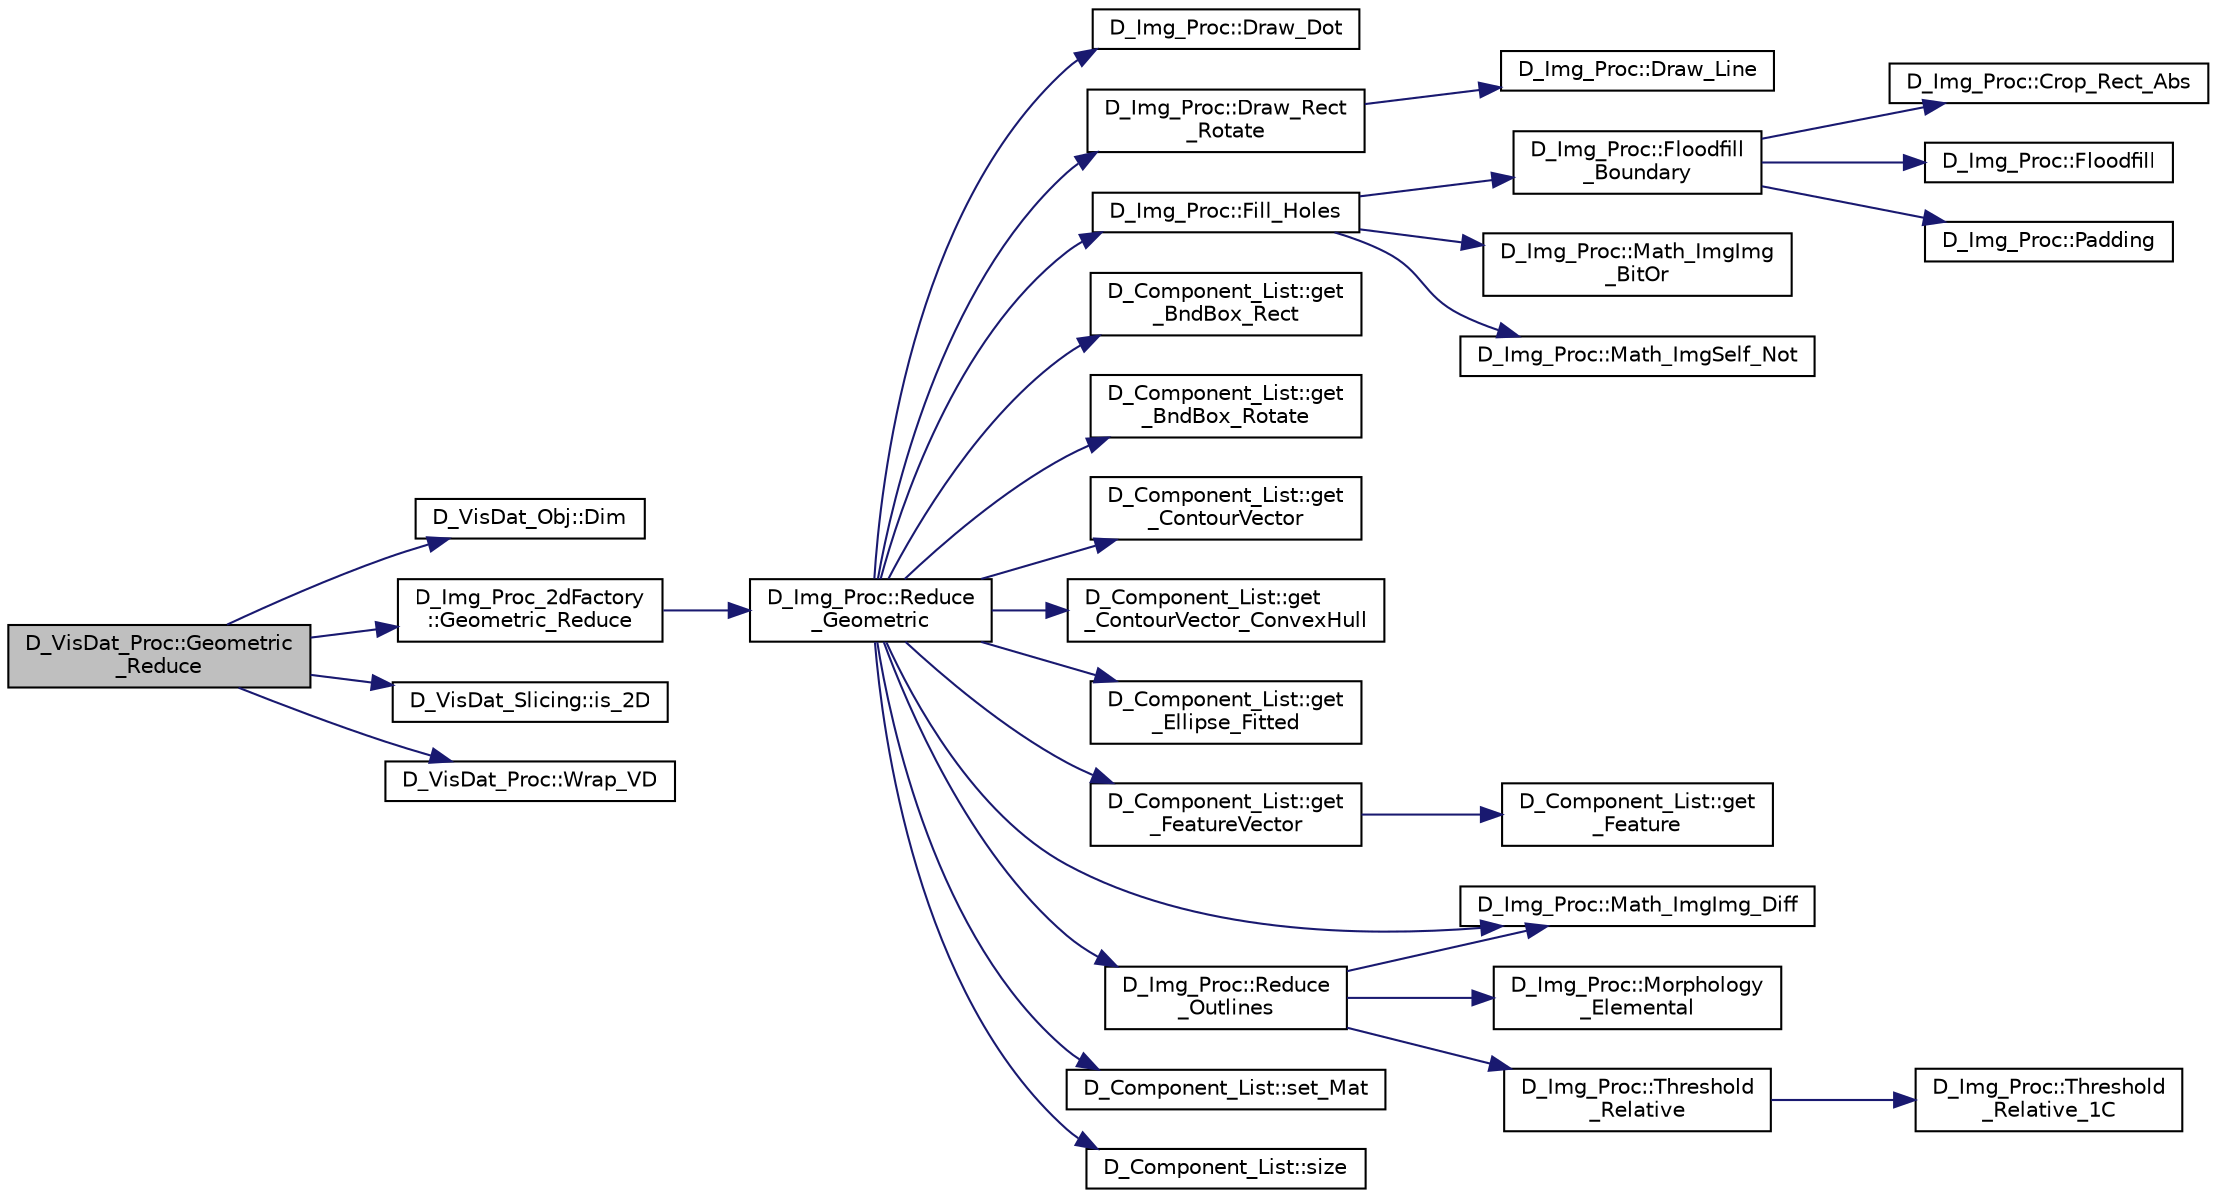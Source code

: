 digraph "D_VisDat_Proc::Geometric_Reduce"
{
 // LATEX_PDF_SIZE
  edge [fontname="Helvetica",fontsize="10",labelfontname="Helvetica",labelfontsize="10"];
  node [fontname="Helvetica",fontsize="10",shape=record];
  rankdir="LR";
  Node1 [label="D_VisDat_Proc::Geometric\l_Reduce",height=0.2,width=0.4,color="black", fillcolor="grey75", style="filled", fontcolor="black",tooltip=" "];
  Node1 -> Node2 [color="midnightblue",fontsize="10",style="solid",fontname="Helvetica"];
  Node2 [label="D_VisDat_Obj::Dim",height=0.2,width=0.4,color="black", fillcolor="white", style="filled",URL="$class_d___vis_dat___obj.html#a9b255993f402cca1b61ca82beae51b20",tooltip=" "];
  Node1 -> Node3 [color="midnightblue",fontsize="10",style="solid",fontname="Helvetica"];
  Node3 [label="D_Img_Proc_2dFactory\l::Geometric_Reduce",height=0.2,width=0.4,color="black", fillcolor="white", style="filled",URL="$class_d___img___proc__2d_factory.html#a95140720de8b0ff0b1908249502b8cf2",tooltip=" "];
  Node3 -> Node4 [color="midnightblue",fontsize="10",style="solid",fontname="Helvetica"];
  Node4 [label="D_Img_Proc::Reduce\l_Geometric",height=0.2,width=0.4,color="black", fillcolor="white", style="filled",URL="$class_d___img___proc.html#af65dc229816da71c414ad09829e6afde",tooltip=" "];
  Node4 -> Node5 [color="midnightblue",fontsize="10",style="solid",fontname="Helvetica"];
  Node5 [label="D_Img_Proc::Draw_Dot",height=0.2,width=0.4,color="black", fillcolor="white", style="filled",URL="$class_d___img___proc.html#abe921e703560620725d50a23dc609a06",tooltip=" "];
  Node4 -> Node6 [color="midnightblue",fontsize="10",style="solid",fontname="Helvetica"];
  Node6 [label="D_Img_Proc::Draw_Rect\l_Rotate",height=0.2,width=0.4,color="black", fillcolor="white", style="filled",URL="$class_d___img___proc.html#af3cb1ff42d02d6e81aff0a0ba3850d2b",tooltip=" "];
  Node6 -> Node7 [color="midnightblue",fontsize="10",style="solid",fontname="Helvetica"];
  Node7 [label="D_Img_Proc::Draw_Line",height=0.2,width=0.4,color="black", fillcolor="white", style="filled",URL="$class_d___img___proc.html#ad3e6299e2de72041310ee0cbb31bec9d",tooltip=" "];
  Node4 -> Node8 [color="midnightblue",fontsize="10",style="solid",fontname="Helvetica"];
  Node8 [label="D_Img_Proc::Fill_Holes",height=0.2,width=0.4,color="black", fillcolor="white", style="filled",URL="$class_d___img___proc.html#a6ab5ab8317fa82ebeb23544e2512b1a3",tooltip=" "];
  Node8 -> Node9 [color="midnightblue",fontsize="10",style="solid",fontname="Helvetica"];
  Node9 [label="D_Img_Proc::Floodfill\l_Boundary",height=0.2,width=0.4,color="black", fillcolor="white", style="filled",URL="$class_d___img___proc.html#a530cd7a8040af81761aca214ca671694",tooltip=" "];
  Node9 -> Node10 [color="midnightblue",fontsize="10",style="solid",fontname="Helvetica"];
  Node10 [label="D_Img_Proc::Crop_Rect_Abs",height=0.2,width=0.4,color="black", fillcolor="white", style="filled",URL="$class_d___img___proc.html#a7d8de715a15ff62db57fdc8a2d86809f",tooltip=" "];
  Node9 -> Node11 [color="midnightblue",fontsize="10",style="solid",fontname="Helvetica"];
  Node11 [label="D_Img_Proc::Floodfill",height=0.2,width=0.4,color="black", fillcolor="white", style="filled",URL="$class_d___img___proc.html#a06675a5a2b2df6efe7870e06e85e4d59",tooltip=" "];
  Node9 -> Node12 [color="midnightblue",fontsize="10",style="solid",fontname="Helvetica"];
  Node12 [label="D_Img_Proc::Padding",height=0.2,width=0.4,color="black", fillcolor="white", style="filled",URL="$class_d___img___proc.html#a722d985072ba953a6fc7cfa100a0eaaf",tooltip=" "];
  Node8 -> Node13 [color="midnightblue",fontsize="10",style="solid",fontname="Helvetica"];
  Node13 [label="D_Img_Proc::Math_ImgImg\l_BitOr",height=0.2,width=0.4,color="black", fillcolor="white", style="filled",URL="$class_d___img___proc.html#a0cab11d546ef9a33b6925ce94a9e7959",tooltip=" "];
  Node8 -> Node14 [color="midnightblue",fontsize="10",style="solid",fontname="Helvetica"];
  Node14 [label="D_Img_Proc::Math_ImgSelf_Not",height=0.2,width=0.4,color="black", fillcolor="white", style="filled",URL="$class_d___img___proc.html#a16a22a2617292a637345bf93fcd7934f",tooltip=" "];
  Node4 -> Node15 [color="midnightblue",fontsize="10",style="solid",fontname="Helvetica"];
  Node15 [label="D_Component_List::get\l_BndBox_Rect",height=0.2,width=0.4,color="black", fillcolor="white", style="filled",URL="$class_d___component___list.html#a9c6a949d30c9fc70668e4530be83fa2a",tooltip=" "];
  Node4 -> Node16 [color="midnightblue",fontsize="10",style="solid",fontname="Helvetica"];
  Node16 [label="D_Component_List::get\l_BndBox_Rotate",height=0.2,width=0.4,color="black", fillcolor="white", style="filled",URL="$class_d___component___list.html#a7ff03290e8aa872a6617d9656aa27a59",tooltip=" "];
  Node4 -> Node17 [color="midnightblue",fontsize="10",style="solid",fontname="Helvetica"];
  Node17 [label="D_Component_List::get\l_ContourVector",height=0.2,width=0.4,color="black", fillcolor="white", style="filled",URL="$class_d___component___list.html#a541be355088e7cdfd90a372e2416bfa4",tooltip=" "];
  Node4 -> Node18 [color="midnightblue",fontsize="10",style="solid",fontname="Helvetica"];
  Node18 [label="D_Component_List::get\l_ContourVector_ConvexHull",height=0.2,width=0.4,color="black", fillcolor="white", style="filled",URL="$class_d___component___list.html#ad4d5f2ce0bced013431f32d266f168fc",tooltip=" "];
  Node4 -> Node19 [color="midnightblue",fontsize="10",style="solid",fontname="Helvetica"];
  Node19 [label="D_Component_List::get\l_Ellipse_Fitted",height=0.2,width=0.4,color="black", fillcolor="white", style="filled",URL="$class_d___component___list.html#a7addc7e997e317587015249a47f295bf",tooltip=" "];
  Node4 -> Node20 [color="midnightblue",fontsize="10",style="solid",fontname="Helvetica"];
  Node20 [label="D_Component_List::get\l_FeatureVector",height=0.2,width=0.4,color="black", fillcolor="white", style="filled",URL="$class_d___component___list.html#a00b58de3ecb2de42496fff3ef4b941a2",tooltip=" "];
  Node20 -> Node21 [color="midnightblue",fontsize="10",style="solid",fontname="Helvetica"];
  Node21 [label="D_Component_List::get\l_Feature",height=0.2,width=0.4,color="black", fillcolor="white", style="filled",URL="$class_d___component___list.html#ac2d0aaf98eaa50836b2b4f9e3b7097f2",tooltip=" "];
  Node4 -> Node22 [color="midnightblue",fontsize="10",style="solid",fontname="Helvetica"];
  Node22 [label="D_Img_Proc::Math_ImgImg_Diff",height=0.2,width=0.4,color="black", fillcolor="white", style="filled",URL="$class_d___img___proc.html#a8cec240aafb98fc67d6d1d2ca15a1b35",tooltip=" "];
  Node4 -> Node23 [color="midnightblue",fontsize="10",style="solid",fontname="Helvetica"];
  Node23 [label="D_Img_Proc::Reduce\l_Outlines",height=0.2,width=0.4,color="black", fillcolor="white", style="filled",URL="$class_d___img___proc.html#a805023a617f6e7194aa92707cba1da38",tooltip=" "];
  Node23 -> Node22 [color="midnightblue",fontsize="10",style="solid",fontname="Helvetica"];
  Node23 -> Node24 [color="midnightblue",fontsize="10",style="solid",fontname="Helvetica"];
  Node24 [label="D_Img_Proc::Morphology\l_Elemental",height=0.2,width=0.4,color="black", fillcolor="white", style="filled",URL="$class_d___img___proc.html#a4210f59c80b73b231d9212964a765e54",tooltip=" "];
  Node23 -> Node25 [color="midnightblue",fontsize="10",style="solid",fontname="Helvetica"];
  Node25 [label="D_Img_Proc::Threshold\l_Relative",height=0.2,width=0.4,color="black", fillcolor="white", style="filled",URL="$class_d___img___proc.html#ade0b97046bbfed1c2845187ddcaa3170",tooltip=" "];
  Node25 -> Node26 [color="midnightblue",fontsize="10",style="solid",fontname="Helvetica"];
  Node26 [label="D_Img_Proc::Threshold\l_Relative_1C",height=0.2,width=0.4,color="black", fillcolor="white", style="filled",URL="$class_d___img___proc.html#aff15ef3cbf283127b155144cb4723ec3",tooltip=" "];
  Node4 -> Node27 [color="midnightblue",fontsize="10",style="solid",fontname="Helvetica"];
  Node27 [label="D_Component_List::set_Mat",height=0.2,width=0.4,color="black", fillcolor="white", style="filled",URL="$class_d___component___list.html#ae6c31cc0df881423def2950e72306c29",tooltip=" "];
  Node4 -> Node28 [color="midnightblue",fontsize="10",style="solid",fontname="Helvetica"];
  Node28 [label="D_Component_List::size",height=0.2,width=0.4,color="black", fillcolor="white", style="filled",URL="$class_d___component___list.html#a39d1b2ce304399503e229f83e3f4e6f4",tooltip=" "];
  Node1 -> Node29 [color="midnightblue",fontsize="10",style="solid",fontname="Helvetica"];
  Node29 [label="D_VisDat_Slicing::is_2D",height=0.2,width=0.4,color="black", fillcolor="white", style="filled",URL="$class_d___vis_dat___slicing.html#a6e5f7f2a4448f135c77a06e04f678974",tooltip=" "];
  Node1 -> Node30 [color="midnightblue",fontsize="10",style="solid",fontname="Helvetica"];
  Node30 [label="D_VisDat_Proc::Wrap_VD",height=0.2,width=0.4,color="black", fillcolor="white", style="filled",URL="$class_d___vis_dat___proc.html#a08a25f3f05db4e112c651456fd1ae7e5",tooltip=" "];
}
